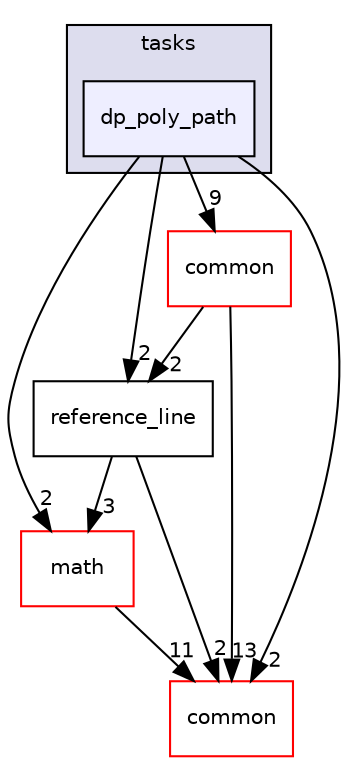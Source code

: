 digraph "modules/planning/tasks/dp_poly_path" {
  compound=true
  node [ fontsize="10", fontname="Helvetica"];
  edge [ labelfontsize="10", labelfontname="Helvetica"];
  subgraph clusterdir_71dbafa6aca09b7fb8e2860fcceb6177 {
    graph [ bgcolor="#ddddee", pencolor="black", label="tasks" fontname="Helvetica", fontsize="10", URL="dir_71dbafa6aca09b7fb8e2860fcceb6177.html"]
  dir_5e76d535365c2db5422f7eb9cbb5961d [shape=box, label="dp_poly_path", style="filled", fillcolor="#eeeeff", pencolor="black", URL="dir_5e76d535365c2db5422f7eb9cbb5961d.html"];
  }
  dir_20c36c897bdd5e28542c27d4408ee210 [shape=box label="math" fillcolor="white" style="filled" color="red" URL="dir_20c36c897bdd5e28542c27d4408ee210.html"];
  dir_215a6cee4434727da638ab5cece17fbb [shape=box label="reference_line" URL="dir_215a6cee4434727da638ab5cece17fbb.html"];
  dir_9a5e51f49964887903df6eed98080585 [shape=box label="common" fillcolor="white" style="filled" color="red" URL="dir_9a5e51f49964887903df6eed98080585.html"];
  dir_66bbc1175c980ce8ddd485259d3b02bb [shape=box label="common" fillcolor="white" style="filled" color="red" URL="dir_66bbc1175c980ce8ddd485259d3b02bb.html"];
  dir_5e76d535365c2db5422f7eb9cbb5961d->dir_20c36c897bdd5e28542c27d4408ee210 [headlabel="2", labeldistance=1.5 headhref="dir_000194_000184.html"];
  dir_5e76d535365c2db5422f7eb9cbb5961d->dir_215a6cee4434727da638ab5cece17fbb [headlabel="2", labeldistance=1.5 headhref="dir_000194_000192.html"];
  dir_5e76d535365c2db5422f7eb9cbb5961d->dir_9a5e51f49964887903df6eed98080585 [headlabel="2", labeldistance=1.5 headhref="dir_000194_000050.html"];
  dir_5e76d535365c2db5422f7eb9cbb5961d->dir_66bbc1175c980ce8ddd485259d3b02bb [headlabel="9", labeldistance=1.5 headhref="dir_000194_000175.html"];
  dir_20c36c897bdd5e28542c27d4408ee210->dir_9a5e51f49964887903df6eed98080585 [headlabel="11", labeldistance=1.5 headhref="dir_000184_000050.html"];
  dir_215a6cee4434727da638ab5cece17fbb->dir_20c36c897bdd5e28542c27d4408ee210 [headlabel="3", labeldistance=1.5 headhref="dir_000192_000184.html"];
  dir_215a6cee4434727da638ab5cece17fbb->dir_9a5e51f49964887903df6eed98080585 [headlabel="2", labeldistance=1.5 headhref="dir_000192_000050.html"];
  dir_66bbc1175c980ce8ddd485259d3b02bb->dir_215a6cee4434727da638ab5cece17fbb [headlabel="2", labeldistance=1.5 headhref="dir_000175_000192.html"];
  dir_66bbc1175c980ce8ddd485259d3b02bb->dir_9a5e51f49964887903df6eed98080585 [headlabel="13", labeldistance=1.5 headhref="dir_000175_000050.html"];
}
